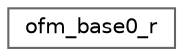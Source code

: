 digraph "Graphical Class Hierarchy"
{
 // LATEX_PDF_SIZE
  bgcolor="transparent";
  edge [fontname=Helvetica,fontsize=10,labelfontname=Helvetica,labelfontsize=10];
  node [fontname=Helvetica,fontsize=10,shape=box,height=0.2,width=0.4];
  rankdir="LR";
  Node0 [id="Node000000",label="ofm_base0_r",height=0.2,width=0.4,color="grey40", fillcolor="white", style="filled",URL="$structofm__base0__r.html",tooltip=" "];
}
